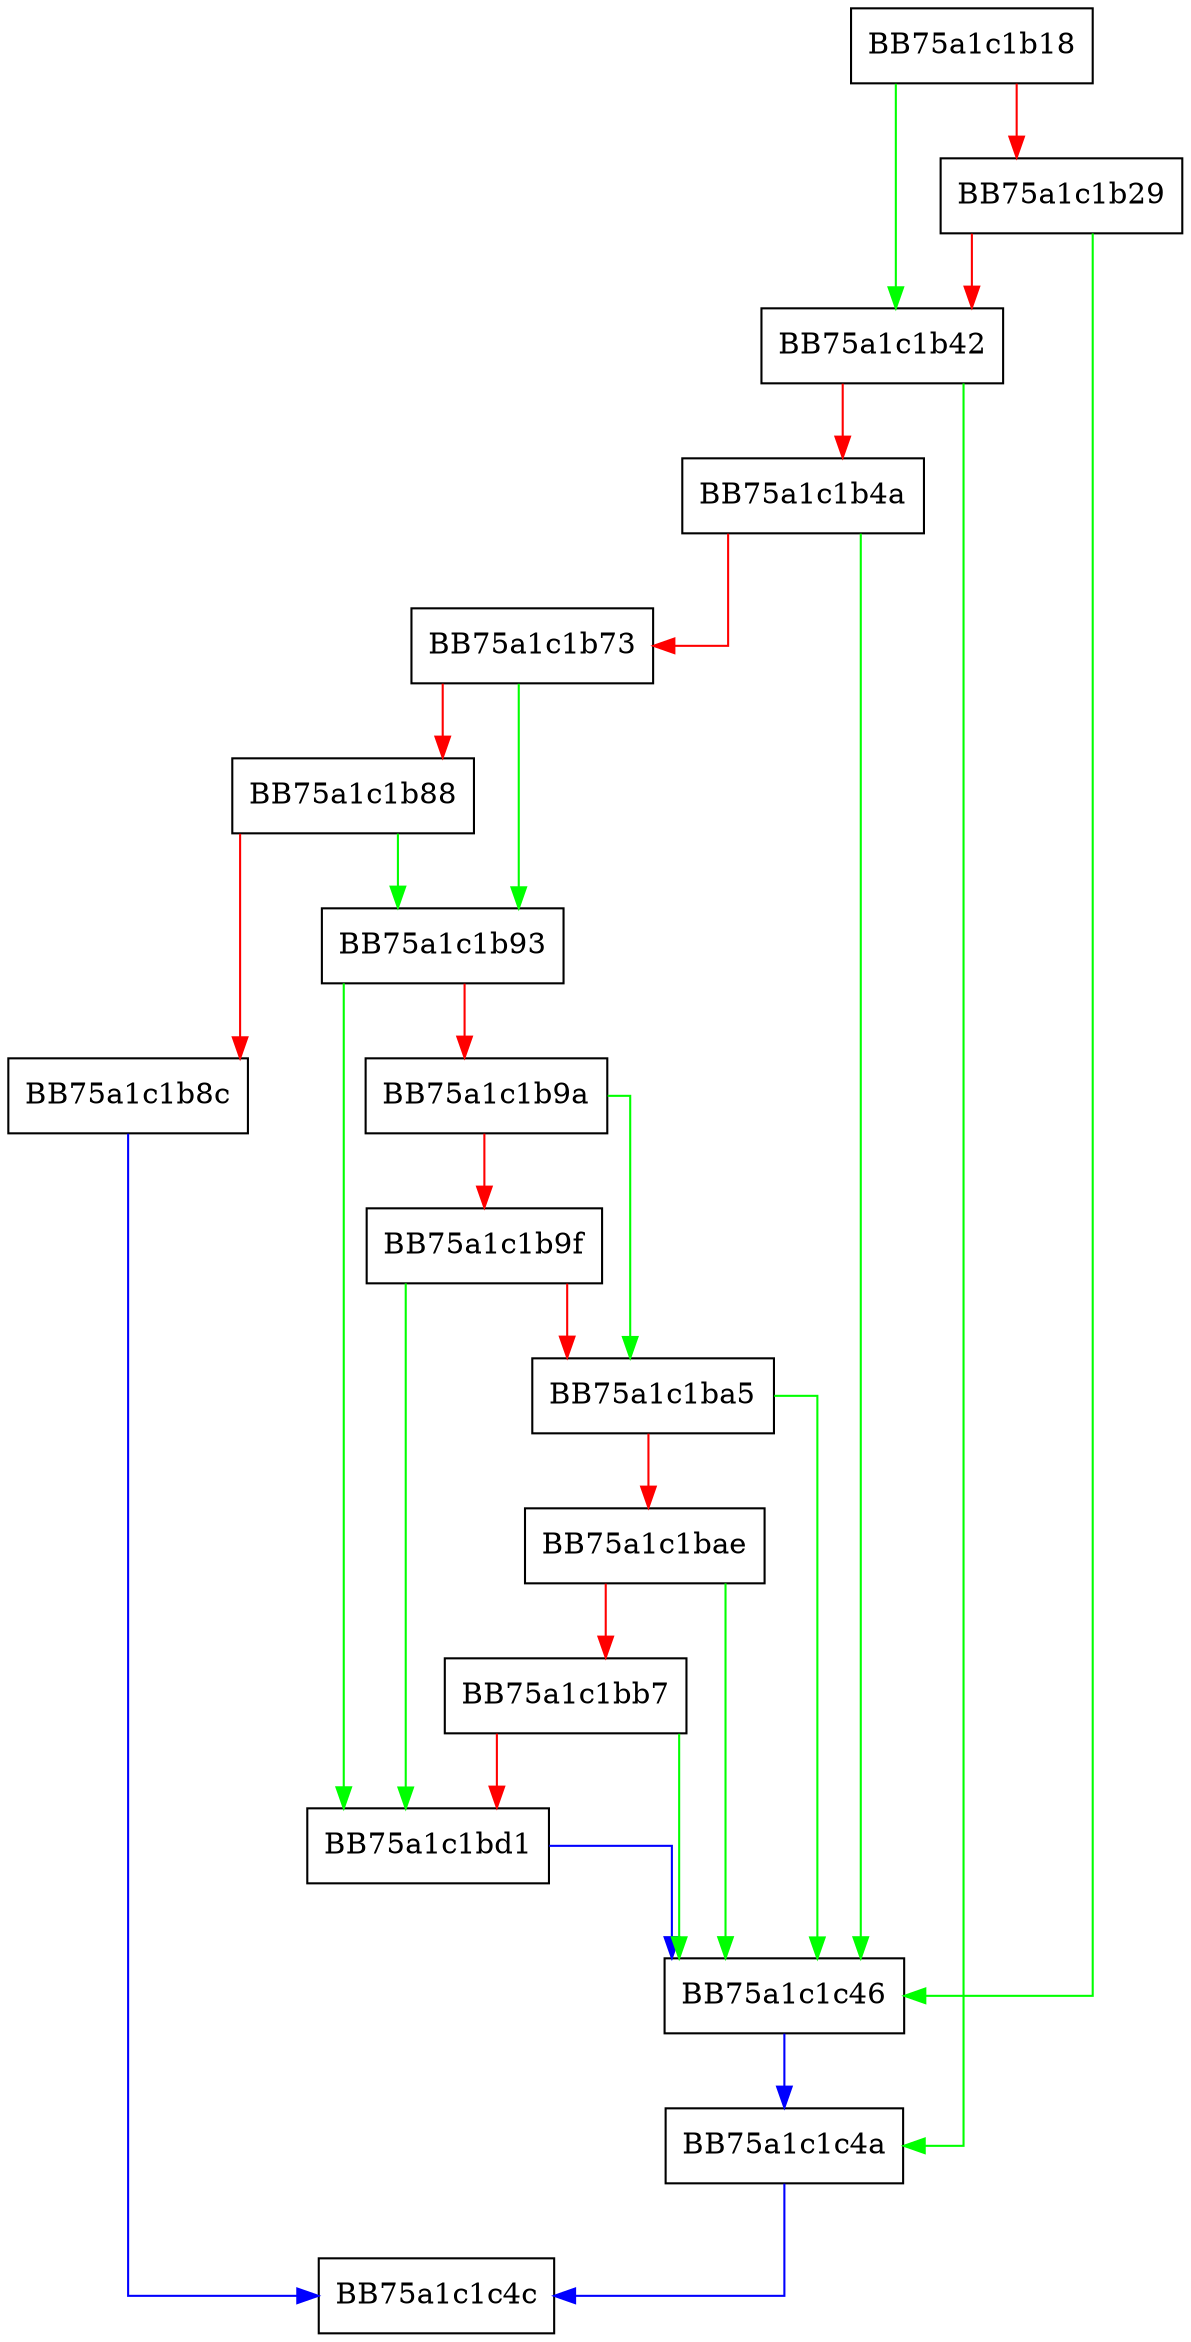 digraph update_status {
  node [shape="box"];
  graph [splines=ortho];
  BB75a1c1b18 -> BB75a1c1b42 [color="green"];
  BB75a1c1b18 -> BB75a1c1b29 [color="red"];
  BB75a1c1b29 -> BB75a1c1c46 [color="green"];
  BB75a1c1b29 -> BB75a1c1b42 [color="red"];
  BB75a1c1b42 -> BB75a1c1c4a [color="green"];
  BB75a1c1b42 -> BB75a1c1b4a [color="red"];
  BB75a1c1b4a -> BB75a1c1c46 [color="green"];
  BB75a1c1b4a -> BB75a1c1b73 [color="red"];
  BB75a1c1b73 -> BB75a1c1b93 [color="green"];
  BB75a1c1b73 -> BB75a1c1b88 [color="red"];
  BB75a1c1b88 -> BB75a1c1b93 [color="green"];
  BB75a1c1b88 -> BB75a1c1b8c [color="red"];
  BB75a1c1b8c -> BB75a1c1c4c [color="blue"];
  BB75a1c1b93 -> BB75a1c1bd1 [color="green"];
  BB75a1c1b93 -> BB75a1c1b9a [color="red"];
  BB75a1c1b9a -> BB75a1c1ba5 [color="green"];
  BB75a1c1b9a -> BB75a1c1b9f [color="red"];
  BB75a1c1b9f -> BB75a1c1bd1 [color="green"];
  BB75a1c1b9f -> BB75a1c1ba5 [color="red"];
  BB75a1c1ba5 -> BB75a1c1c46 [color="green"];
  BB75a1c1ba5 -> BB75a1c1bae [color="red"];
  BB75a1c1bae -> BB75a1c1c46 [color="green"];
  BB75a1c1bae -> BB75a1c1bb7 [color="red"];
  BB75a1c1bb7 -> BB75a1c1c46 [color="green"];
  BB75a1c1bb7 -> BB75a1c1bd1 [color="red"];
  BB75a1c1bd1 -> BB75a1c1c46 [color="blue"];
  BB75a1c1c46 -> BB75a1c1c4a [color="blue"];
  BB75a1c1c4a -> BB75a1c1c4c [color="blue"];
}
